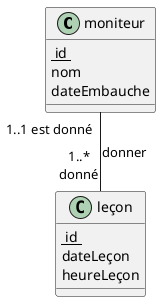 @startuml
    class moniteur{
        <u> id </u>
        nom
        dateEmbauche
    }
    class leçon{
       <u> id </u>
       dateLeçon
       heureLeçon
    }
moniteur "1..1 est donné "--"1..*\ndonné"leçon:donner
@enduml